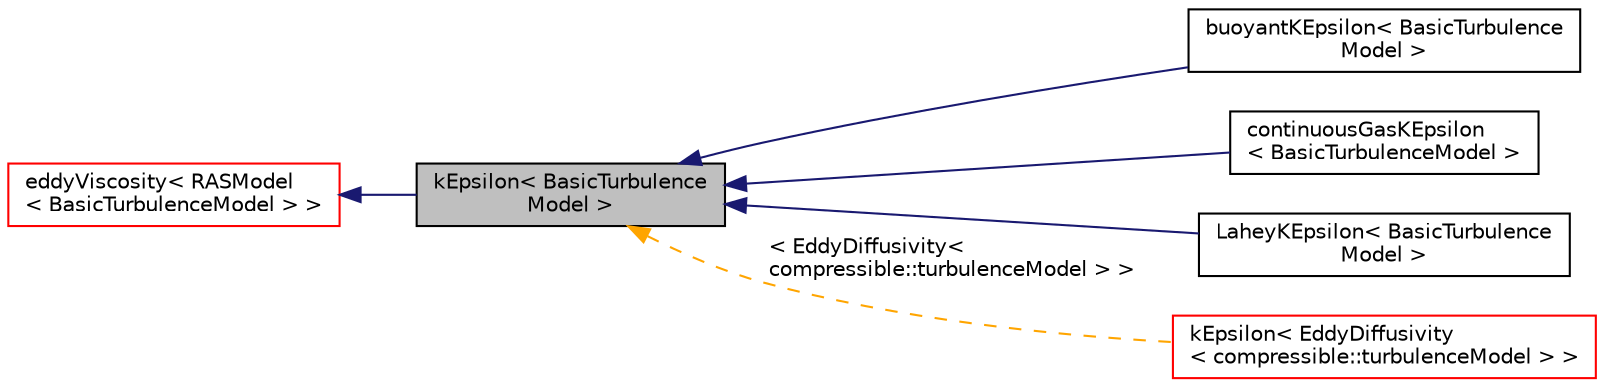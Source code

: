 digraph "kEpsilon&lt; BasicTurbulenceModel &gt;"
{
  bgcolor="transparent";
  edge [fontname="Helvetica",fontsize="10",labelfontname="Helvetica",labelfontsize="10"];
  node [fontname="Helvetica",fontsize="10",shape=record];
  rankdir="LR";
  Node0 [label="kEpsilon\< BasicTurbulence\lModel \>",height=0.2,width=0.4,color="black", fillcolor="grey75", style="filled", fontcolor="black"];
  Node1 -> Node0 [dir="back",color="midnightblue",fontsize="10",style="solid",fontname="Helvetica"];
  Node1 [label="eddyViscosity\< RASModel\l\< BasicTurbulenceModel \> \>",height=0.2,width=0.4,color="red",URL="$a32189.html"];
  Node0 -> Node8 [dir="back",color="midnightblue",fontsize="10",style="solid",fontname="Helvetica"];
  Node8 [label="buoyantKEpsilon\< BasicTurbulence\lModel \>",height=0.2,width=0.4,color="black",URL="$a31985.html",tooltip="Additional buoyancy generation/dissipation term applied to the k and epsilon equations of the standar..."];
  Node0 -> Node9 [dir="back",color="midnightblue",fontsize="10",style="solid",fontname="Helvetica"];
  Node9 [label="continuousGasKEpsilon\l\< BasicTurbulenceModel \>",height=0.2,width=0.4,color="black",URL="$a32097.html",tooltip="k-epsilon model for the gas-phase in a two-phase system supporting phase-inversion. "];
  Node0 -> Node10 [dir="back",color="midnightblue",fontsize="10",style="solid",fontname="Helvetica"];
  Node10 [label="LaheyKEpsilon\< BasicTurbulence\lModel \>",height=0.2,width=0.4,color="black",URL="$a32105.html",tooltip="Continuous-phase k-epsilon model including bubble-generated turbulence. "];
  Node0 -> Node11 [dir="back",color="orange",fontsize="10",style="dashed",label=" \< EddyDiffusivity\<\l compressible::turbulenceModel \> \>" ,fontname="Helvetica"];
  Node11 [label="kEpsilon\< EddyDiffusivity\l\< compressible::turbulenceModel \> \>",height=0.2,width=0.4,color="red",URL="$a32333.html"];
}
